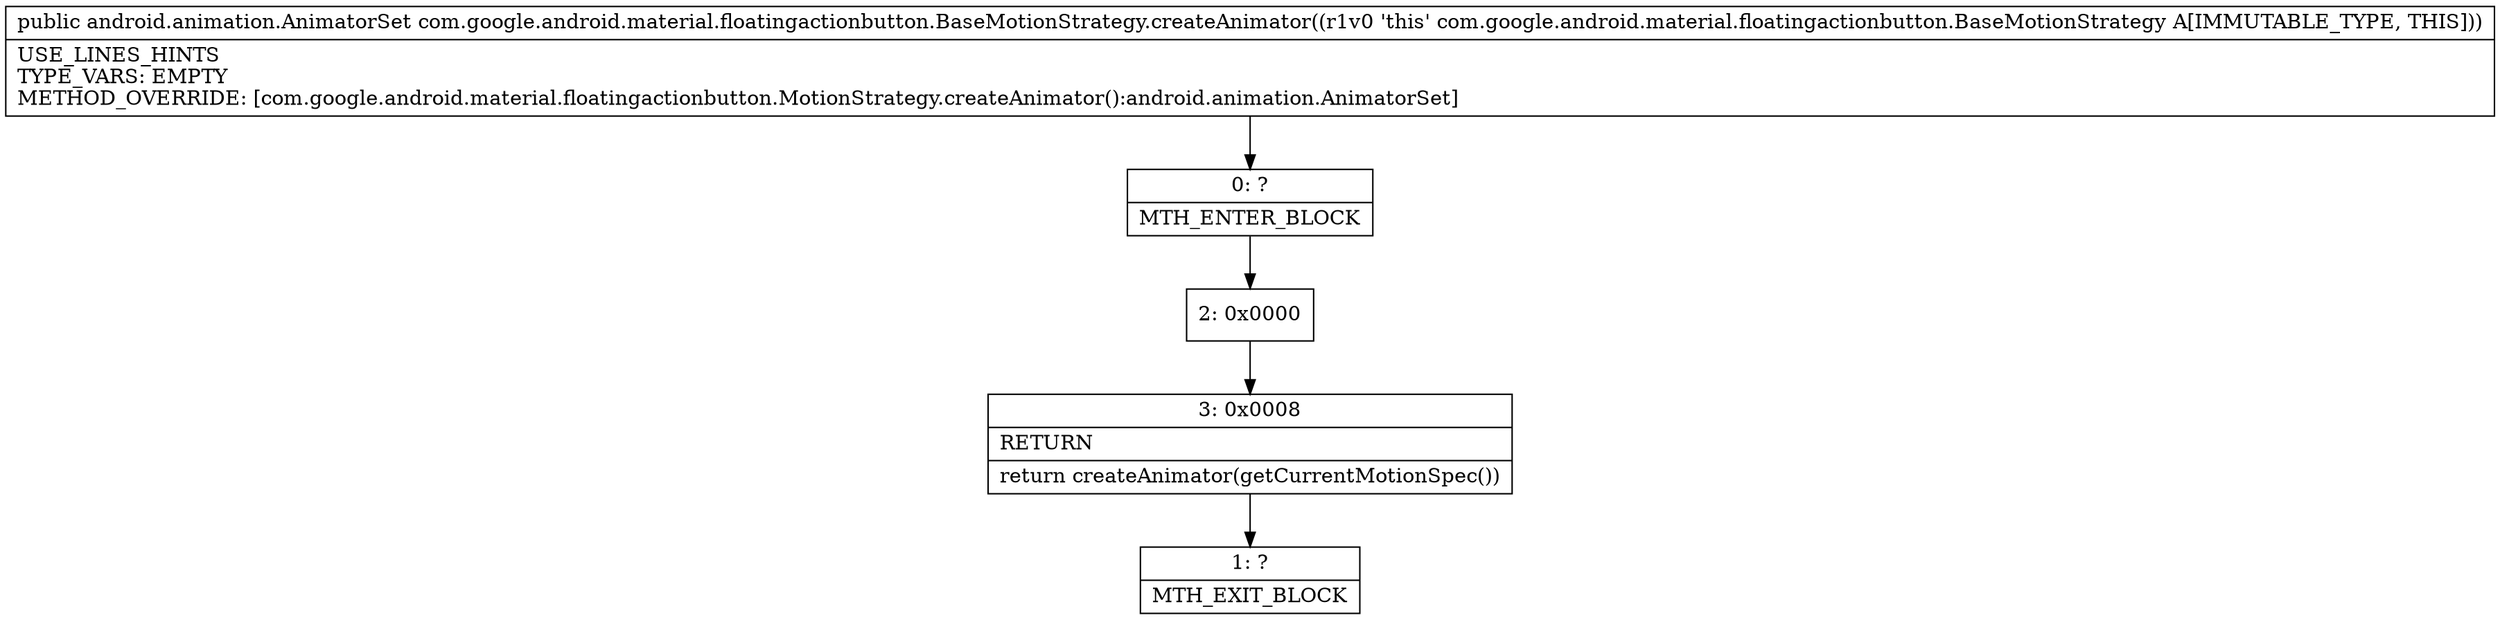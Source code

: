 digraph "CFG forcom.google.android.material.floatingactionbutton.BaseMotionStrategy.createAnimator()Landroid\/animation\/AnimatorSet;" {
Node_0 [shape=record,label="{0\:\ ?|MTH_ENTER_BLOCK\l}"];
Node_2 [shape=record,label="{2\:\ 0x0000}"];
Node_3 [shape=record,label="{3\:\ 0x0008|RETURN\l|return createAnimator(getCurrentMotionSpec())\l}"];
Node_1 [shape=record,label="{1\:\ ?|MTH_EXIT_BLOCK\l}"];
MethodNode[shape=record,label="{public android.animation.AnimatorSet com.google.android.material.floatingactionbutton.BaseMotionStrategy.createAnimator((r1v0 'this' com.google.android.material.floatingactionbutton.BaseMotionStrategy A[IMMUTABLE_TYPE, THIS]))  | USE_LINES_HINTS\lTYPE_VARS: EMPTY\lMETHOD_OVERRIDE: [com.google.android.material.floatingactionbutton.MotionStrategy.createAnimator():android.animation.AnimatorSet]\l}"];
MethodNode -> Node_0;Node_0 -> Node_2;
Node_2 -> Node_3;
Node_3 -> Node_1;
}

